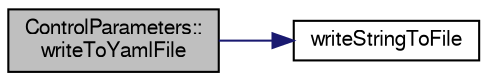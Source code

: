 digraph "ControlParameters::writeToYamlFile"
{
  edge [fontname="FreeSans",fontsize="10",labelfontname="FreeSans",labelfontsize="10"];
  node [fontname="FreeSans",fontsize="10",shape=record];
  rankdir="LR";
  Node1 [label="ControlParameters::\lwriteToYamlFile",height=0.2,width=0.4,color="black", fillcolor="grey75", style="filled", fontcolor="black"];
  Node1 -> Node2 [color="midnightblue",fontsize="10",style="solid",fontname="FreeSans"];
  Node2 [label="writeStringToFile",height=0.2,width=0.4,color="black", fillcolor="white", style="filled",URL="$de/df0/utilities_8h.html#a12c9857847f253886a46da7b5c32dbc6"];
}
